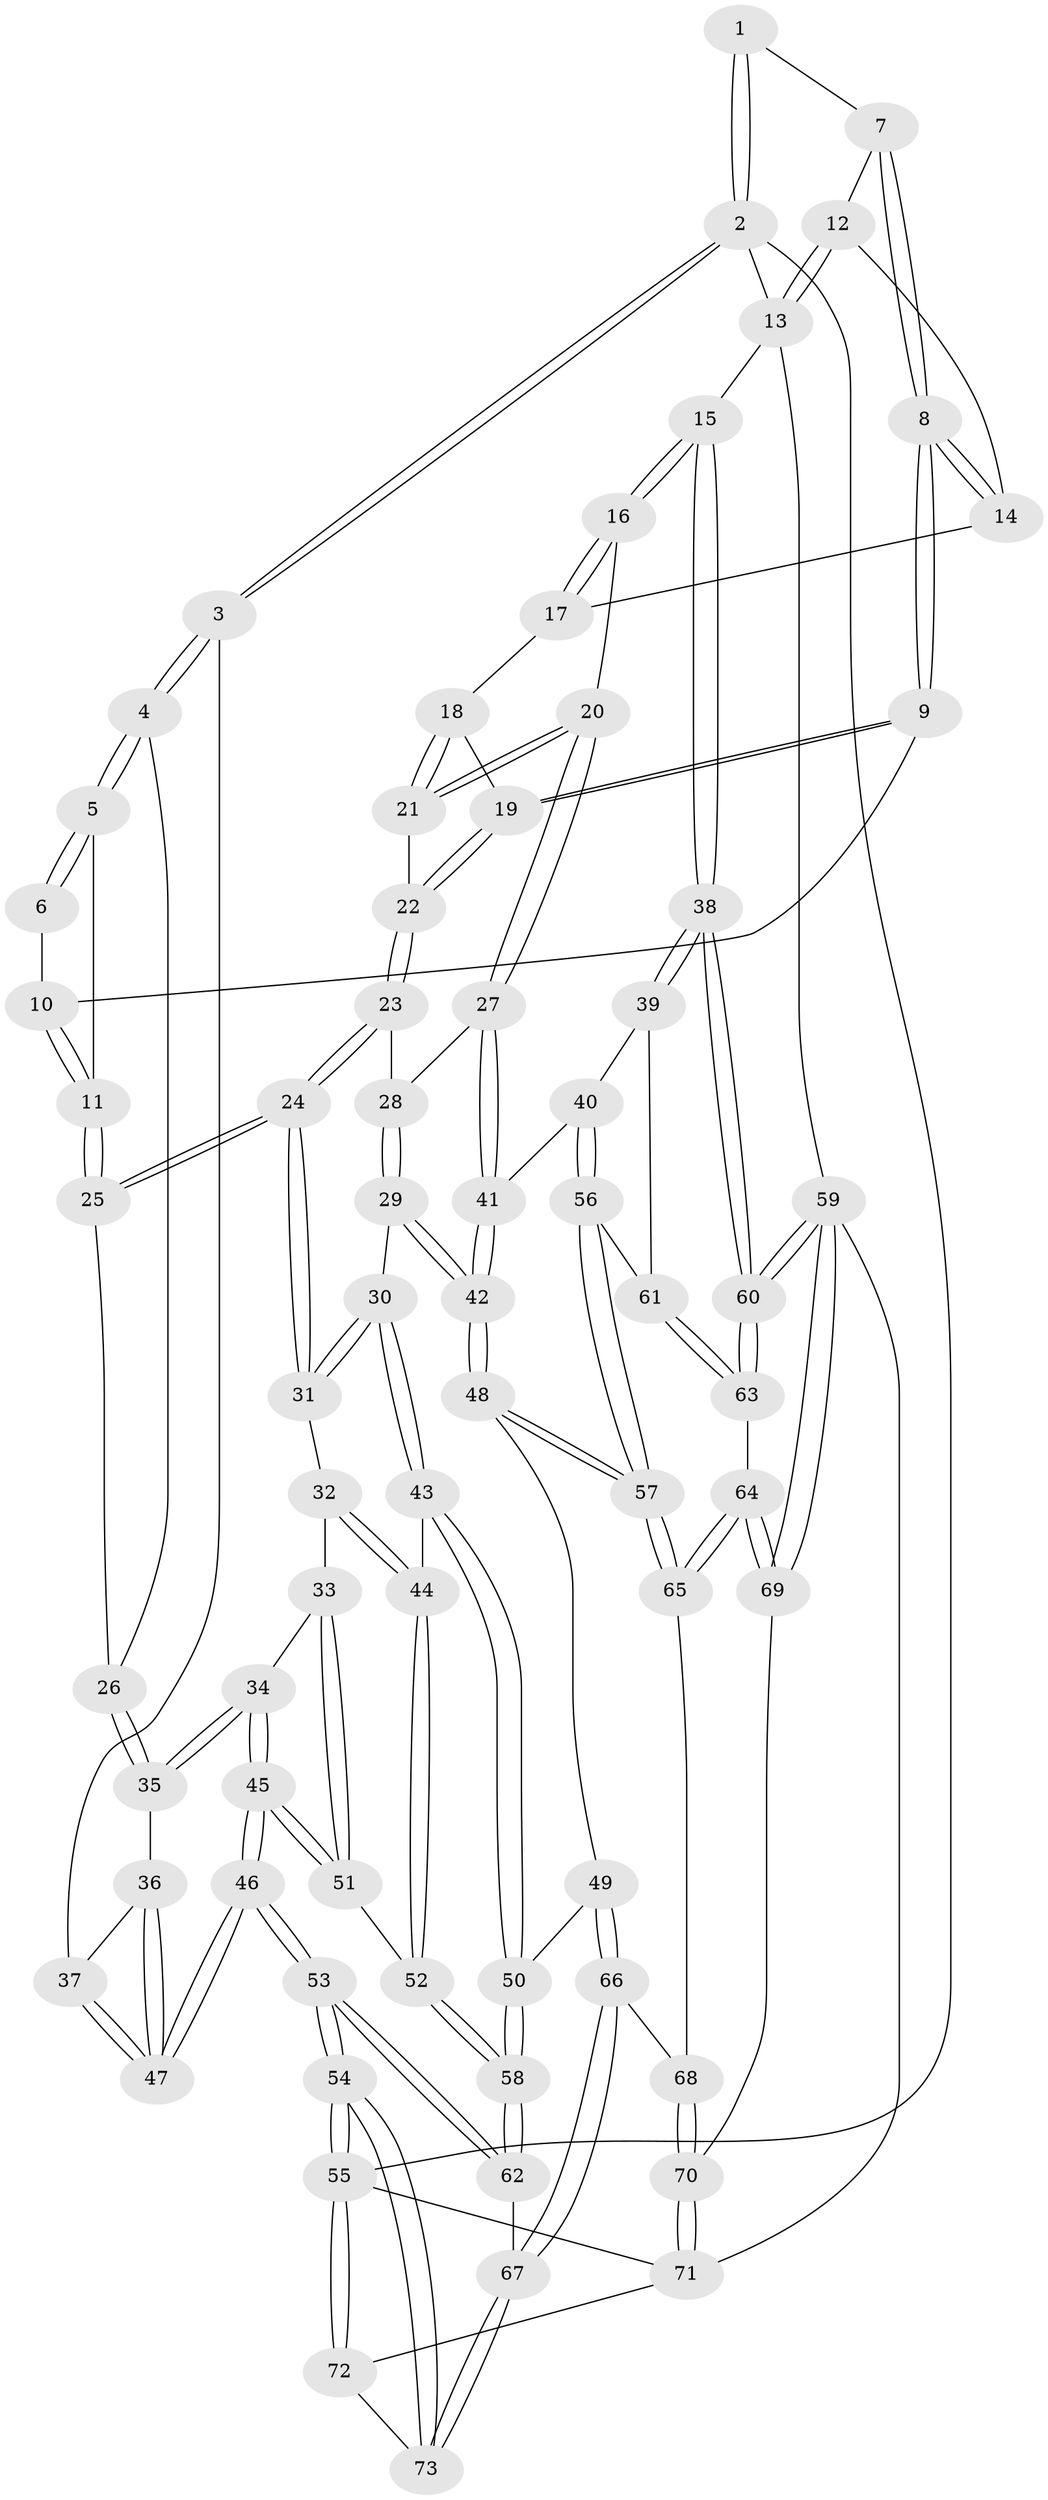 // coarse degree distribution, {4: 0.13636363636363635, 3: 0.6590909090909091, 2: 0.11363636363636363, 5: 0.06818181818181818, 6: 0.022727272727272728}
// Generated by graph-tools (version 1.1) at 2025/54/03/04/25 22:54:23]
// undirected, 73 vertices, 179 edges
graph export_dot {
  node [color=gray90,style=filled];
  1 [pos="+0.3374724593320279+0"];
  2 [pos="+0+0"];
  3 [pos="+0+0.20671913599793204"];
  4 [pos="+0+0.2065286701068517"];
  5 [pos="+0.26745689436597286+0.14275340680799736"];
  6 [pos="+0.31034533679132814+0.0027260313417329443"];
  7 [pos="+0.6484734983682443+0"];
  8 [pos="+0.6278707492891253+0.09317782482856835"];
  9 [pos="+0.6203040781710474+0.113884208865486"];
  10 [pos="+0.43533641731801803+0.11395823566292992"];
  11 [pos="+0.327635366633862+0.20712695640211143"];
  12 [pos="+1+0"];
  13 [pos="+1+0"];
  14 [pos="+0.8774176010833858+0.18274103393427382"];
  15 [pos="+1+0.3512835446518419"];
  16 [pos="+0.9686944628132794+0.3166052980990757"];
  17 [pos="+0.8799592627974638+0.19622885245389046"];
  18 [pos="+0.7988606767524935+0.2479019143154903"];
  19 [pos="+0.6140095932745095+0.15576933885803879"];
  20 [pos="+0.827484814887622+0.3869519212163335"];
  21 [pos="+0.7915481977111265+0.3243782740494995"];
  22 [pos="+0.5913876359931152+0.22185579393386082"];
  23 [pos="+0.5716631558759482+0.25410768904059533"];
  24 [pos="+0.49873027488159616+0.32161479557732725"];
  25 [pos="+0.36902510448485665+0.27842145619839015"];
  26 [pos="+0.27139094392568275+0.3538678682486365"];
  27 [pos="+0.8240014811722136+0.39272302593351294"];
  28 [pos="+0.7157630902151234+0.388572218809202"];
  29 [pos="+0.6597881143823717+0.4706457983528894"];
  30 [pos="+0.5252854374236277+0.4030498472990181"];
  31 [pos="+0.49933934974444394+0.33675372295026873"];
  32 [pos="+0.3823323073825015+0.45719049848293397"];
  33 [pos="+0.312428870295514+0.47587221397504"];
  34 [pos="+0.2663708536185958+0.4555166032159505"];
  35 [pos="+0.24720562337275748+0.4341741222590868"];
  36 [pos="+0.23168761089288867+0.438111382404547"];
  37 [pos="+0+0.28296802005791677"];
  38 [pos="+1+0.509439402527273"];
  39 [pos="+0.976895244571508+0.5483046122043708"];
  40 [pos="+0.8394653078244776+0.48571557183865466"];
  41 [pos="+0.8225854668695629+0.4295445457294134"];
  42 [pos="+0.6790687530555481+0.5030441948895354"];
  43 [pos="+0.51583647454823+0.503566087823304"];
  44 [pos="+0.405336725153154+0.5321670847889831"];
  45 [pos="+0.23868669487825792+0.6218564047549441"];
  46 [pos="+0+0.7775351668112463"];
  47 [pos="+0+0.6746118945500756"];
  48 [pos="+0.6879367183557957+0.6309025837967064"];
  49 [pos="+0.6353155603806004+0.631528839558466"];
  50 [pos="+0.5400432771925878+0.5997299541000867"];
  51 [pos="+0.3544925155206142+0.6066824918438971"];
  52 [pos="+0.3606394456000208+0.6087918973589329"];
  53 [pos="+0+0.9186062456598237"];
  54 [pos="+0+0.9867493523471972"];
  55 [pos="+0+1"];
  56 [pos="+0.7632069443068343+0.616456052964401"];
  57 [pos="+0.7031678932796412+0.6396500517769725"];
  58 [pos="+0.4267551012291501+0.673596263727661"];
  59 [pos="+1+0.9159860199886793"];
  60 [pos="+1+0.7922876673163527"];
  61 [pos="+0.8845116125771906+0.6482595899897413"];
  62 [pos="+0.4219474099803772+0.7298492768162668"];
  63 [pos="+0.9453331586939459+0.8112803742034642"];
  64 [pos="+0.8222785762586456+0.8843343407007994"];
  65 [pos="+0.7267002579761299+0.761679845286576"];
  66 [pos="+0.5146097369371072+0.8297511768868496"];
  67 [pos="+0.49832979225994134+0.8396174349148856"];
  68 [pos="+0.606319801634366+0.8098336728518111"];
  69 [pos="+0.7822879739004596+1"];
  70 [pos="+0.7721854971952833+1"];
  71 [pos="+0.723491120827193+1"];
  72 [pos="+0.5894769439185858+1"];
  73 [pos="+0.4956385427983454+0.8660882366423847"];
  1 -- 2;
  1 -- 2;
  1 -- 7;
  2 -- 3;
  2 -- 3;
  2 -- 13;
  2 -- 55;
  3 -- 4;
  3 -- 4;
  3 -- 37;
  4 -- 5;
  4 -- 5;
  4 -- 26;
  5 -- 6;
  5 -- 6;
  5 -- 11;
  6 -- 10;
  7 -- 8;
  7 -- 8;
  7 -- 12;
  8 -- 9;
  8 -- 9;
  8 -- 14;
  8 -- 14;
  9 -- 10;
  9 -- 19;
  9 -- 19;
  10 -- 11;
  10 -- 11;
  11 -- 25;
  11 -- 25;
  12 -- 13;
  12 -- 13;
  12 -- 14;
  13 -- 15;
  13 -- 59;
  14 -- 17;
  15 -- 16;
  15 -- 16;
  15 -- 38;
  15 -- 38;
  16 -- 17;
  16 -- 17;
  16 -- 20;
  17 -- 18;
  18 -- 19;
  18 -- 21;
  18 -- 21;
  19 -- 22;
  19 -- 22;
  20 -- 21;
  20 -- 21;
  20 -- 27;
  20 -- 27;
  21 -- 22;
  22 -- 23;
  22 -- 23;
  23 -- 24;
  23 -- 24;
  23 -- 28;
  24 -- 25;
  24 -- 25;
  24 -- 31;
  24 -- 31;
  25 -- 26;
  26 -- 35;
  26 -- 35;
  27 -- 28;
  27 -- 41;
  27 -- 41;
  28 -- 29;
  28 -- 29;
  29 -- 30;
  29 -- 42;
  29 -- 42;
  30 -- 31;
  30 -- 31;
  30 -- 43;
  30 -- 43;
  31 -- 32;
  32 -- 33;
  32 -- 44;
  32 -- 44;
  33 -- 34;
  33 -- 51;
  33 -- 51;
  34 -- 35;
  34 -- 35;
  34 -- 45;
  34 -- 45;
  35 -- 36;
  36 -- 37;
  36 -- 47;
  36 -- 47;
  37 -- 47;
  37 -- 47;
  38 -- 39;
  38 -- 39;
  38 -- 60;
  38 -- 60;
  39 -- 40;
  39 -- 61;
  40 -- 41;
  40 -- 56;
  40 -- 56;
  41 -- 42;
  41 -- 42;
  42 -- 48;
  42 -- 48;
  43 -- 44;
  43 -- 50;
  43 -- 50;
  44 -- 52;
  44 -- 52;
  45 -- 46;
  45 -- 46;
  45 -- 51;
  45 -- 51;
  46 -- 47;
  46 -- 47;
  46 -- 53;
  46 -- 53;
  48 -- 49;
  48 -- 57;
  48 -- 57;
  49 -- 50;
  49 -- 66;
  49 -- 66;
  50 -- 58;
  50 -- 58;
  51 -- 52;
  52 -- 58;
  52 -- 58;
  53 -- 54;
  53 -- 54;
  53 -- 62;
  53 -- 62;
  54 -- 55;
  54 -- 55;
  54 -- 73;
  54 -- 73;
  55 -- 72;
  55 -- 72;
  55 -- 71;
  56 -- 57;
  56 -- 57;
  56 -- 61;
  57 -- 65;
  57 -- 65;
  58 -- 62;
  58 -- 62;
  59 -- 60;
  59 -- 60;
  59 -- 69;
  59 -- 69;
  59 -- 71;
  60 -- 63;
  60 -- 63;
  61 -- 63;
  61 -- 63;
  62 -- 67;
  63 -- 64;
  64 -- 65;
  64 -- 65;
  64 -- 69;
  64 -- 69;
  65 -- 68;
  66 -- 67;
  66 -- 67;
  66 -- 68;
  67 -- 73;
  67 -- 73;
  68 -- 70;
  68 -- 70;
  69 -- 70;
  70 -- 71;
  70 -- 71;
  71 -- 72;
  72 -- 73;
}
